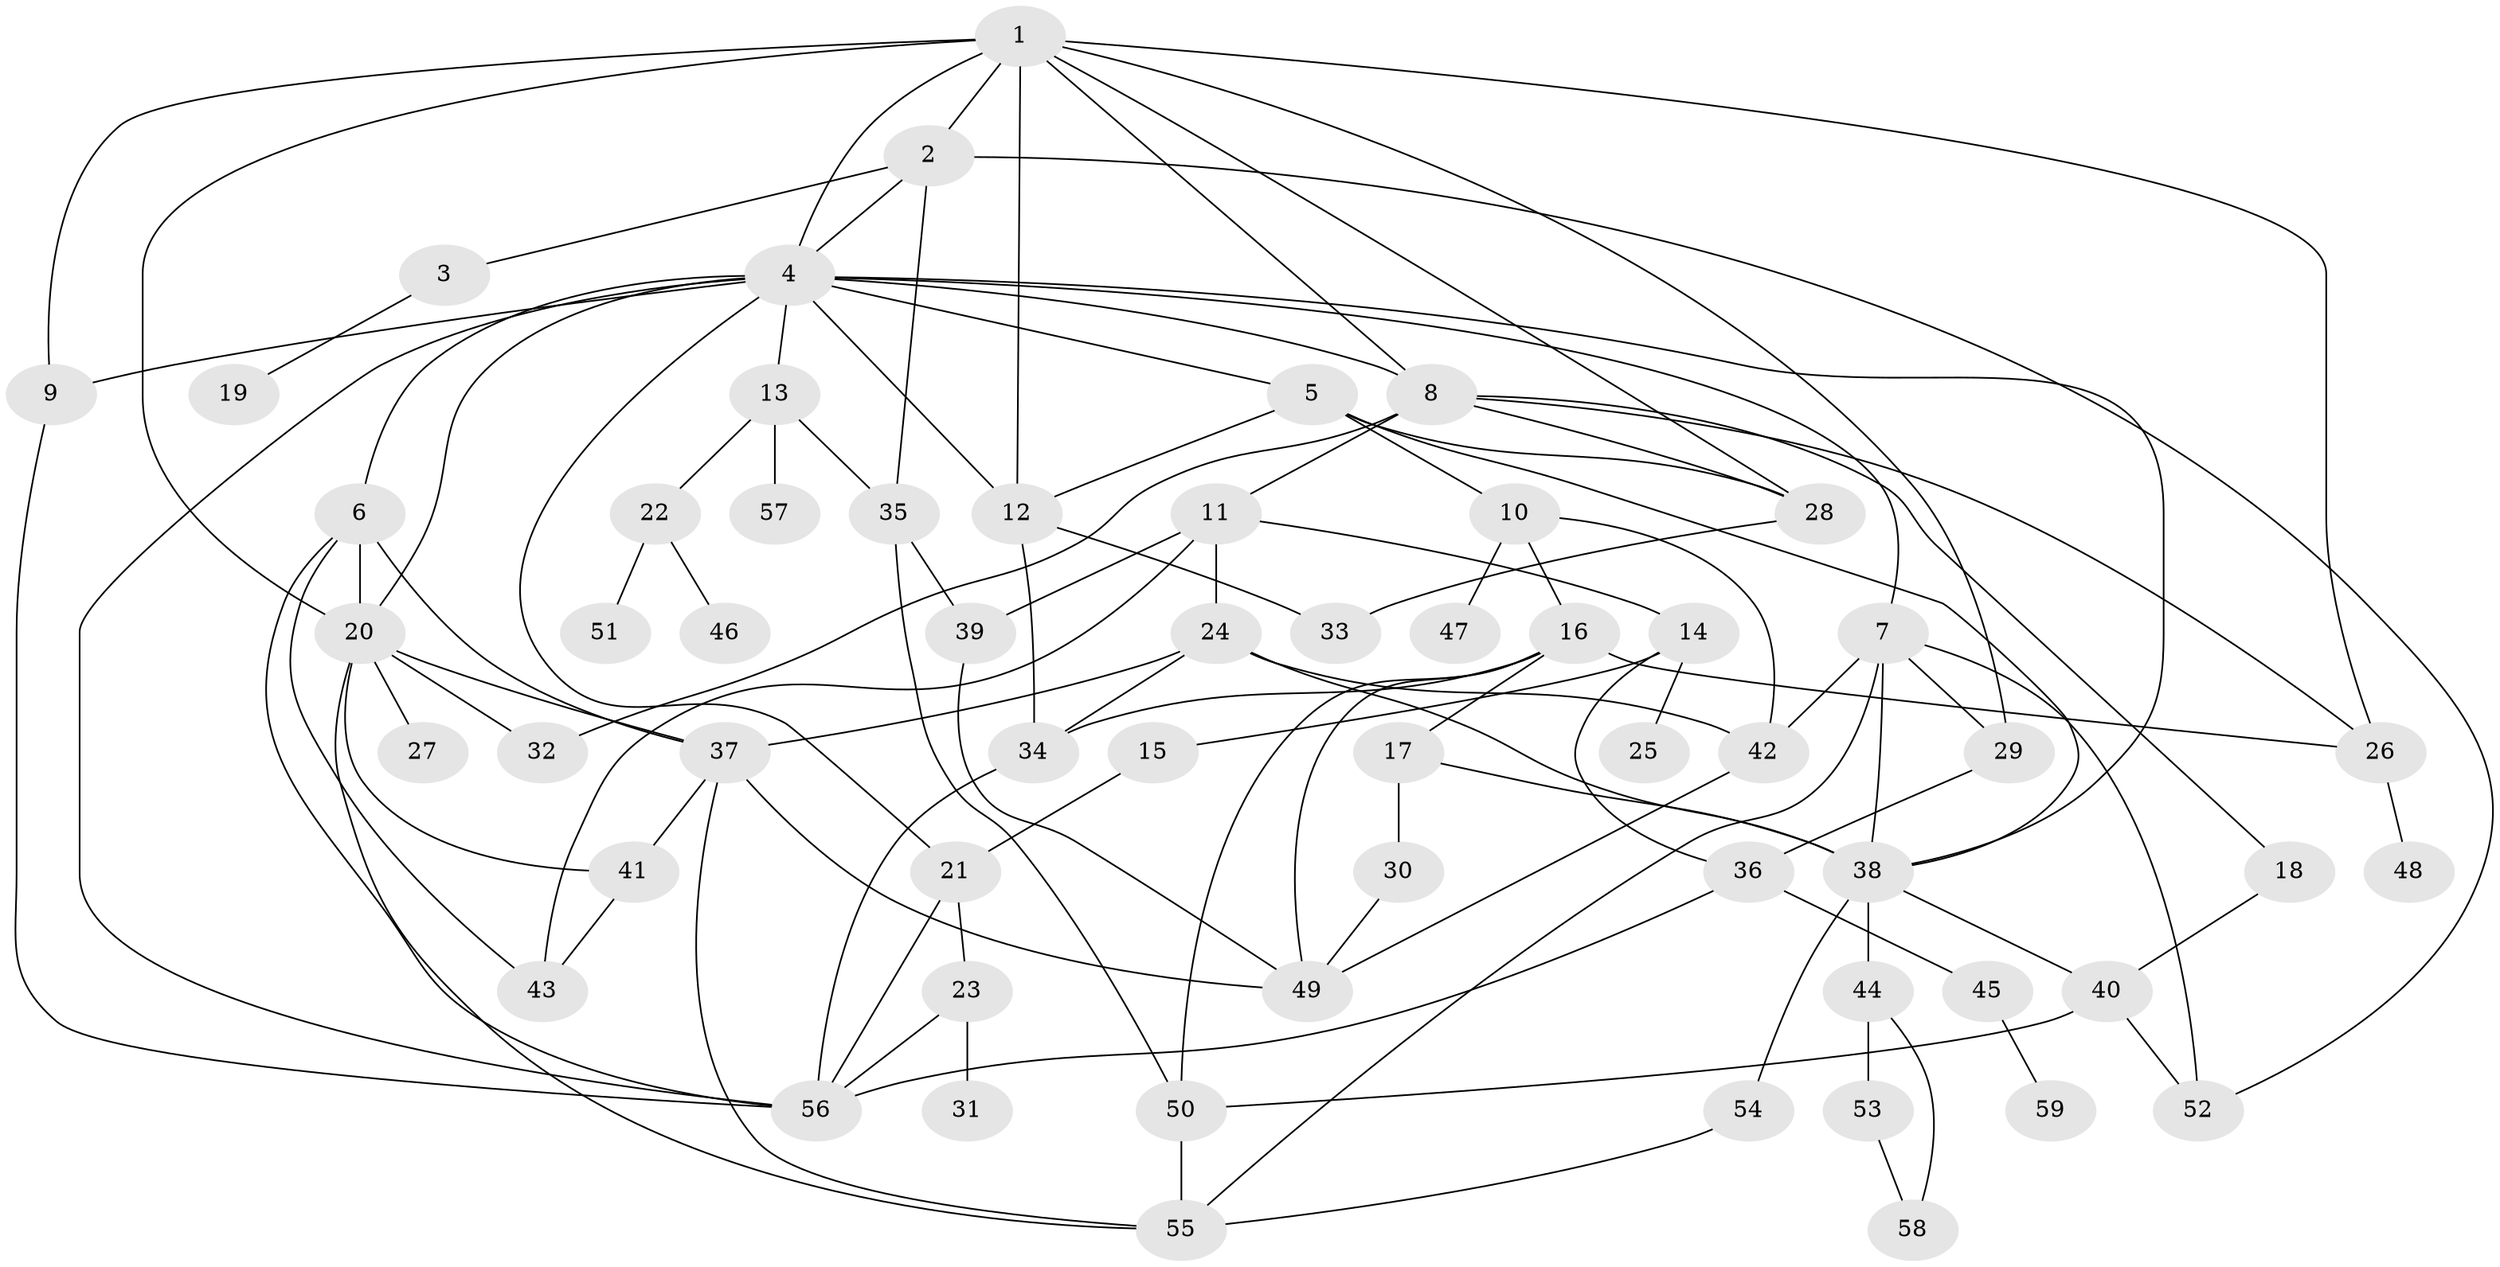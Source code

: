 // original degree distribution, {4: 0.13675213675213677, 5: 0.08547008547008547, 3: 0.24786324786324787, 9: 0.008547008547008548, 6: 0.02564102564102564, 2: 0.2222222222222222, 8: 0.017094017094017096, 1: 0.23931623931623933, 7: 0.017094017094017096}
// Generated by graph-tools (version 1.1) at 2025/34/03/09/25 02:34:20]
// undirected, 59 vertices, 109 edges
graph export_dot {
graph [start="1"]
  node [color=gray90,style=filled];
  1;
  2;
  3;
  4;
  5;
  6;
  7;
  8;
  9;
  10;
  11;
  12;
  13;
  14;
  15;
  16;
  17;
  18;
  19;
  20;
  21;
  22;
  23;
  24;
  25;
  26;
  27;
  28;
  29;
  30;
  31;
  32;
  33;
  34;
  35;
  36;
  37;
  38;
  39;
  40;
  41;
  42;
  43;
  44;
  45;
  46;
  47;
  48;
  49;
  50;
  51;
  52;
  53;
  54;
  55;
  56;
  57;
  58;
  59;
  1 -- 2 [weight=1.0];
  1 -- 4 [weight=1.0];
  1 -- 8 [weight=1.0];
  1 -- 9 [weight=1.0];
  1 -- 12 [weight=1.0];
  1 -- 20 [weight=1.0];
  1 -- 26 [weight=1.0];
  1 -- 28 [weight=1.0];
  1 -- 29 [weight=1.0];
  2 -- 3 [weight=1.0];
  2 -- 4 [weight=1.0];
  2 -- 35 [weight=1.0];
  2 -- 52 [weight=1.0];
  3 -- 19 [weight=1.0];
  4 -- 5 [weight=1.0];
  4 -- 6 [weight=2.0];
  4 -- 7 [weight=1.0];
  4 -- 8 [weight=1.0];
  4 -- 9 [weight=1.0];
  4 -- 12 [weight=1.0];
  4 -- 13 [weight=1.0];
  4 -- 20 [weight=1.0];
  4 -- 21 [weight=1.0];
  4 -- 38 [weight=1.0];
  4 -- 56 [weight=1.0];
  5 -- 10 [weight=1.0];
  5 -- 12 [weight=1.0];
  5 -- 28 [weight=1.0];
  5 -- 38 [weight=1.0];
  6 -- 20 [weight=1.0];
  6 -- 37 [weight=1.0];
  6 -- 43 [weight=1.0];
  6 -- 56 [weight=1.0];
  7 -- 29 [weight=1.0];
  7 -- 38 [weight=1.0];
  7 -- 42 [weight=1.0];
  7 -- 52 [weight=1.0];
  7 -- 55 [weight=1.0];
  8 -- 11 [weight=1.0];
  8 -- 18 [weight=1.0];
  8 -- 26 [weight=1.0];
  8 -- 28 [weight=1.0];
  8 -- 32 [weight=1.0];
  9 -- 56 [weight=1.0];
  10 -- 16 [weight=1.0];
  10 -- 42 [weight=1.0];
  10 -- 47 [weight=1.0];
  11 -- 14 [weight=1.0];
  11 -- 24 [weight=1.0];
  11 -- 39 [weight=1.0];
  11 -- 43 [weight=1.0];
  12 -- 33 [weight=1.0];
  12 -- 34 [weight=1.0];
  13 -- 22 [weight=1.0];
  13 -- 35 [weight=1.0];
  13 -- 57 [weight=1.0];
  14 -- 15 [weight=1.0];
  14 -- 25 [weight=1.0];
  14 -- 36 [weight=1.0];
  15 -- 21 [weight=1.0];
  16 -- 17 [weight=1.0];
  16 -- 26 [weight=1.0];
  16 -- 34 [weight=1.0];
  16 -- 49 [weight=1.0];
  16 -- 50 [weight=1.0];
  17 -- 30 [weight=1.0];
  17 -- 38 [weight=1.0];
  18 -- 40 [weight=1.0];
  20 -- 27 [weight=1.0];
  20 -- 32 [weight=1.0];
  20 -- 37 [weight=1.0];
  20 -- 41 [weight=1.0];
  20 -- 55 [weight=1.0];
  21 -- 23 [weight=1.0];
  21 -- 56 [weight=1.0];
  22 -- 46 [weight=1.0];
  22 -- 51 [weight=1.0];
  23 -- 31 [weight=1.0];
  23 -- 56 [weight=1.0];
  24 -- 34 [weight=1.0];
  24 -- 37 [weight=1.0];
  24 -- 38 [weight=1.0];
  24 -- 42 [weight=1.0];
  26 -- 48 [weight=1.0];
  28 -- 33 [weight=1.0];
  29 -- 36 [weight=1.0];
  30 -- 49 [weight=1.0];
  34 -- 56 [weight=1.0];
  35 -- 39 [weight=1.0];
  35 -- 50 [weight=1.0];
  36 -- 45 [weight=1.0];
  36 -- 56 [weight=1.0];
  37 -- 41 [weight=1.0];
  37 -- 49 [weight=1.0];
  37 -- 55 [weight=1.0];
  38 -- 40 [weight=1.0];
  38 -- 44 [weight=2.0];
  38 -- 54 [weight=1.0];
  39 -- 49 [weight=1.0];
  40 -- 50 [weight=1.0];
  40 -- 52 [weight=1.0];
  41 -- 43 [weight=1.0];
  42 -- 49 [weight=1.0];
  44 -- 53 [weight=1.0];
  44 -- 58 [weight=1.0];
  45 -- 59 [weight=1.0];
  50 -- 55 [weight=1.0];
  53 -- 58 [weight=1.0];
  54 -- 55 [weight=1.0];
}
